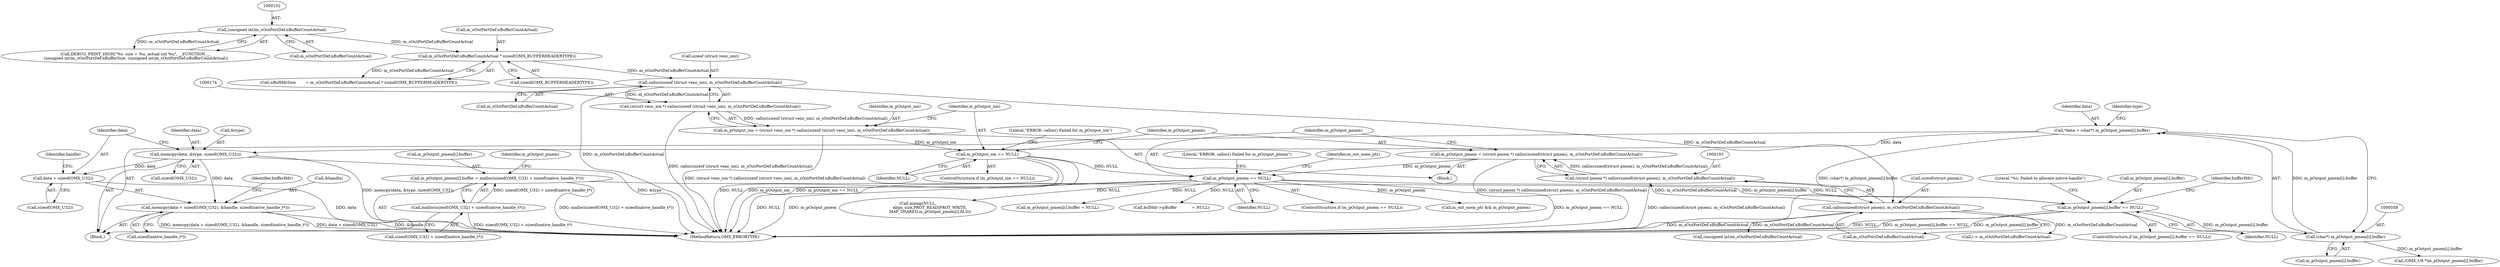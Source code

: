digraph "0_Android_7558d03e6498e970b761aa44fff6b2c659202d95_0@pointer" {
"1000555" [label="(Call,*data = (char*) m_pOutput_pmem[i].buffer)"];
"1000557" [label="(Call,(char*) m_pOutput_pmem[i].buffer)"];
"1000514" [label="(Call,m_pOutput_pmem[i].buffer == NULL)"];
"1000501" [label="(Call,m_pOutput_pmem[i].buffer = malloc(sizeof(OMX_U32) + sizeof(native_handle_t*)))"];
"1000507" [label="(Call,malloc(sizeof(OMX_U32) + sizeof(native_handle_t*)))"];
"1000201" [label="(Call,m_pOutput_pmem == NULL)"];
"1000190" [label="(Call,m_pOutput_pmem = (struct pmem *) calloc(sizeof(struct pmem), m_sOutPortDef.nBufferCountActual))"];
"1000192" [label="(Call,(struct pmem *) calloc(sizeof(struct pmem), m_sOutPortDef.nBufferCountActual))"];
"1000194" [label="(Call,calloc(sizeof(struct pmem), m_sOutPortDef.nBufferCountActual))"];
"1000175" [label="(Call,calloc(sizeof (struct venc_ion), m_sOutPortDef.nBufferCountActual))"];
"1000158" [label="(Call,m_sOutPortDef.nBufferCountActual * sizeof(OMX_BUFFERHEADERTYPE))"];
"1000151" [label="(Call,(unsigned int)m_sOutPortDef.nBufferCountActual)"];
"1000182" [label="(Call,m_pOutput_ion == NULL)"];
"1000171" [label="(Call,m_pOutput_ion = (struct venc_ion *) calloc(sizeof (struct venc_ion), m_sOutPortDef.nBufferCountActual))"];
"1000173" [label="(Call,(struct venc_ion *) calloc(sizeof (struct venc_ion), m_sOutPortDef.nBufferCountActual))"];
"1000568" [label="(Call,memcpy(data, &type, sizeof(OMX_U32)))"];
"1000574" [label="(Call,memcpy(data + sizeof(OMX_U32), &handle, sizeof(native_handle_t*)))"];
"1000575" [label="(Call,data + sizeof(OMX_U32))"];
"1000507" [label="(Call,malloc(sizeof(OMX_U32) + sizeof(native_handle_t*)))"];
"1000520" [label="(Identifier,NULL)"];
"1000138" [label="(Block,)"];
"1000501" [label="(Call,m_pOutput_pmem[i].buffer = malloc(sizeof(OMX_U32) + sizeof(native_handle_t*)))"];
"1000559" [label="(Call,m_pOutput_pmem[i].buffer)"];
"1000197" [label="(Call,m_sOutPortDef.nBufferCountActual)"];
"1000272" [label="(Call,bufHdr->pBuffer            = NULL)"];
"1000158" [label="(Call,m_sOutPortDef.nBufferCountActual * sizeof(OMX_BUFFERHEADERTYPE))"];
"1000191" [label="(Identifier,m_pOutput_pmem)"];
"1000156" [label="(Call,nBufHdrSize        = m_sOutPortDef.nBufferCountActual * sizeof(OMX_BUFFERHEADERTYPE))"];
"1000187" [label="(Literal,\"ERROR: calloc() Failed for m_pOutput_ion\")"];
"1000175" [label="(Call,calloc(sizeof (struct venc_ion), m_sOutPortDef.nBufferCountActual))"];
"1000201" [label="(Call,m_pOutput_pmem == NULL)"];
"1000162" [label="(Call,sizeof(OMX_BUFFERHEADERTYPE))"];
"1000194" [label="(Call,calloc(sizeof(struct pmem), m_sOutPortDef.nBufferCountActual))"];
"1000176" [label="(Call,sizeof (struct venc_ion))"];
"1000500" [label="(Block,)"];
"1000580" [label="(Identifier,handle)"];
"1000517" [label="(Identifier,m_pOutput_pmem)"];
"1000203" [label="(Identifier,NULL)"];
"1000211" [label="(Identifier,m_out_mem_ptr)"];
"1000192" [label="(Call,(struct pmem *) calloc(sizeof(struct pmem), m_sOutPortDef.nBufferCountActual))"];
"1000555" [label="(Call,*data = (char*) m_pOutput_pmem[i].buffer)"];
"1000577" [label="(Call,sizeof(OMX_U32))"];
"1000143" [label="(Call,DEBUG_PRINT_HIGH(\"%s: size = %u, actual cnt %u\", __FUNCTION__,\n (unsigned int)m_sOutPortDef.nBufferSize, (unsigned int)m_sOutPortDef.nBufferCountActual))"];
"1000574" [label="(Call,memcpy(data + sizeof(OMX_U32), &handle, sizeof(native_handle_t*)))"];
"1000514" [label="(Call,m_pOutput_pmem[i].buffer == NULL)"];
"1000200" [label="(ControlStructure,if (m_pOutput_pmem == NULL))"];
"1000556" [label="(Identifier,data)"];
"1000181" [label="(ControlStructure,if (m_pOutput_ion == NULL))"];
"1000502" [label="(Call,m_pOutput_pmem[i].buffer)"];
"1000206" [label="(Literal,\"ERROR: calloc() Failed for m_pOutput_pmem\")"];
"1000159" [label="(Call,m_sOutPortDef.nBufferCountActual)"];
"1000585" [label="(Identifier,bufferHdr)"];
"1000569" [label="(Identifier,data)"];
"1000530" [label="(Identifier,bufferHdr)"];
"1000210" [label="(Call,m_out_mem_ptr && m_pOutput_pmem)"];
"1000576" [label="(Identifier,data)"];
"1000523" [label="(Literal,\"%s: Failed to allocate native-handle\")"];
"1000323" [label="(Call,(unsigned int)m_sOutPortDef.nBufferCountActual)"];
"1000572" [label="(Call,sizeof(OMX_U32))"];
"1000184" [label="(Identifier,NULL)"];
"1000190" [label="(Call,m_pOutput_pmem = (struct pmem *) calloc(sizeof(struct pmem), m_sOutPortDef.nBufferCountActual))"];
"1000182" [label="(Call,m_pOutput_ion == NULL)"];
"1000195" [label="(Call,sizeof(struct pmem))"];
"1000178" [label="(Call,m_sOutPortDef.nBufferCountActual)"];
"1000172" [label="(Identifier,m_pOutput_ion)"];
"1000173" [label="(Call,(struct venc_ion *) calloc(sizeof (struct venc_ion), m_sOutPortDef.nBufferCountActual))"];
"1000568" [label="(Call,memcpy(data, &type, sizeof(OMX_U32)))"];
"1000575" [label="(Call,data + sizeof(OMX_U32))"];
"1000153" [label="(Call,m_sOutPortDef.nBufferCountActual)"];
"1000151" [label="(Call,(unsigned int)m_sOutPortDef.nBufferCountActual)"];
"1000455" [label="(Call,mmap(NULL,\n                    align_size,PROT_READ|PROT_WRITE,\n                    MAP_SHARED,m_pOutput_pmem[i].fd,0))"];
"1000581" [label="(Call,sizeof(native_handle_t*))"];
"1000183" [label="(Identifier,m_pOutput_ion)"];
"1000557" [label="(Call,(char*) m_pOutput_pmem[i].buffer)"];
"1000171" [label="(Call,m_pOutput_ion = (struct venc_ion *) calloc(sizeof (struct venc_ion), m_sOutPortDef.nBufferCountActual))"];
"1000566" [label="(Identifier,type)"];
"1000508" [label="(Call,sizeof(OMX_U32) + sizeof(native_handle_t*))"];
"1000221" [label="(Call,i < m_sOutPortDef.nBufferCountActual)"];
"1000638" [label="(MethodReturn,OMX_ERRORTYPE)"];
"1000436" [label="(Call,m_pOutput_pmem[i].buffer = NULL)"];
"1000513" [label="(ControlStructure,if (m_pOutput_pmem[i].buffer == NULL))"];
"1000594" [label="(Call,(OMX_U8 *)m_pOutput_pmem[i].buffer)"];
"1000515" [label="(Call,m_pOutput_pmem[i].buffer)"];
"1000579" [label="(Call,&handle)"];
"1000570" [label="(Call,&type)"];
"1000202" [label="(Identifier,m_pOutput_pmem)"];
"1000555" -> "1000500"  [label="AST: "];
"1000555" -> "1000557"  [label="CFG: "];
"1000556" -> "1000555"  [label="AST: "];
"1000557" -> "1000555"  [label="AST: "];
"1000566" -> "1000555"  [label="CFG: "];
"1000555" -> "1000638"  [label="DDG: (char*) m_pOutput_pmem[i].buffer"];
"1000557" -> "1000555"  [label="DDG: m_pOutput_pmem[i].buffer"];
"1000555" -> "1000568"  [label="DDG: data"];
"1000557" -> "1000559"  [label="CFG: "];
"1000558" -> "1000557"  [label="AST: "];
"1000559" -> "1000557"  [label="AST: "];
"1000514" -> "1000557"  [label="DDG: m_pOutput_pmem[i].buffer"];
"1000557" -> "1000594"  [label="DDG: m_pOutput_pmem[i].buffer"];
"1000514" -> "1000513"  [label="AST: "];
"1000514" -> "1000520"  [label="CFG: "];
"1000515" -> "1000514"  [label="AST: "];
"1000520" -> "1000514"  [label="AST: "];
"1000523" -> "1000514"  [label="CFG: "];
"1000530" -> "1000514"  [label="CFG: "];
"1000514" -> "1000638"  [label="DDG: NULL"];
"1000514" -> "1000638"  [label="DDG: m_pOutput_pmem[i].buffer == NULL"];
"1000514" -> "1000638"  [label="DDG: m_pOutput_pmem[i].buffer"];
"1000501" -> "1000514"  [label="DDG: m_pOutput_pmem[i].buffer"];
"1000201" -> "1000514"  [label="DDG: NULL"];
"1000501" -> "1000500"  [label="AST: "];
"1000501" -> "1000507"  [label="CFG: "];
"1000502" -> "1000501"  [label="AST: "];
"1000507" -> "1000501"  [label="AST: "];
"1000517" -> "1000501"  [label="CFG: "];
"1000501" -> "1000638"  [label="DDG: malloc(sizeof(OMX_U32) + sizeof(native_handle_t*))"];
"1000507" -> "1000501"  [label="DDG: sizeof(OMX_U32) + sizeof(native_handle_t*)"];
"1000507" -> "1000508"  [label="CFG: "];
"1000508" -> "1000507"  [label="AST: "];
"1000507" -> "1000638"  [label="DDG: sizeof(OMX_U32) + sizeof(native_handle_t*)"];
"1000201" -> "1000200"  [label="AST: "];
"1000201" -> "1000203"  [label="CFG: "];
"1000202" -> "1000201"  [label="AST: "];
"1000203" -> "1000201"  [label="AST: "];
"1000206" -> "1000201"  [label="CFG: "];
"1000211" -> "1000201"  [label="CFG: "];
"1000201" -> "1000638"  [label="DDG: m_pOutput_pmem == NULL"];
"1000201" -> "1000638"  [label="DDG: NULL"];
"1000201" -> "1000638"  [label="DDG: m_pOutput_pmem"];
"1000190" -> "1000201"  [label="DDG: m_pOutput_pmem"];
"1000182" -> "1000201"  [label="DDG: NULL"];
"1000201" -> "1000210"  [label="DDG: m_pOutput_pmem"];
"1000201" -> "1000272"  [label="DDG: NULL"];
"1000201" -> "1000436"  [label="DDG: NULL"];
"1000201" -> "1000455"  [label="DDG: NULL"];
"1000190" -> "1000138"  [label="AST: "];
"1000190" -> "1000192"  [label="CFG: "];
"1000191" -> "1000190"  [label="AST: "];
"1000192" -> "1000190"  [label="AST: "];
"1000202" -> "1000190"  [label="CFG: "];
"1000190" -> "1000638"  [label="DDG: (struct pmem *) calloc(sizeof(struct pmem), m_sOutPortDef.nBufferCountActual)"];
"1000192" -> "1000190"  [label="DDG: calloc(sizeof(struct pmem), m_sOutPortDef.nBufferCountActual)"];
"1000192" -> "1000194"  [label="CFG: "];
"1000193" -> "1000192"  [label="AST: "];
"1000194" -> "1000192"  [label="AST: "];
"1000192" -> "1000638"  [label="DDG: calloc(sizeof(struct pmem), m_sOutPortDef.nBufferCountActual)"];
"1000194" -> "1000192"  [label="DDG: m_sOutPortDef.nBufferCountActual"];
"1000194" -> "1000197"  [label="CFG: "];
"1000195" -> "1000194"  [label="AST: "];
"1000197" -> "1000194"  [label="AST: "];
"1000194" -> "1000638"  [label="DDG: m_sOutPortDef.nBufferCountActual"];
"1000175" -> "1000194"  [label="DDG: m_sOutPortDef.nBufferCountActual"];
"1000194" -> "1000221"  [label="DDG: m_sOutPortDef.nBufferCountActual"];
"1000194" -> "1000323"  [label="DDG: m_sOutPortDef.nBufferCountActual"];
"1000175" -> "1000173"  [label="AST: "];
"1000175" -> "1000178"  [label="CFG: "];
"1000176" -> "1000175"  [label="AST: "];
"1000178" -> "1000175"  [label="AST: "];
"1000173" -> "1000175"  [label="CFG: "];
"1000175" -> "1000638"  [label="DDG: m_sOutPortDef.nBufferCountActual"];
"1000175" -> "1000173"  [label="DDG: m_sOutPortDef.nBufferCountActual"];
"1000158" -> "1000175"  [label="DDG: m_sOutPortDef.nBufferCountActual"];
"1000158" -> "1000156"  [label="AST: "];
"1000158" -> "1000162"  [label="CFG: "];
"1000159" -> "1000158"  [label="AST: "];
"1000162" -> "1000158"  [label="AST: "];
"1000156" -> "1000158"  [label="CFG: "];
"1000158" -> "1000156"  [label="DDG: m_sOutPortDef.nBufferCountActual"];
"1000151" -> "1000158"  [label="DDG: m_sOutPortDef.nBufferCountActual"];
"1000151" -> "1000143"  [label="AST: "];
"1000151" -> "1000153"  [label="CFG: "];
"1000152" -> "1000151"  [label="AST: "];
"1000153" -> "1000151"  [label="AST: "];
"1000143" -> "1000151"  [label="CFG: "];
"1000151" -> "1000143"  [label="DDG: m_sOutPortDef.nBufferCountActual"];
"1000182" -> "1000181"  [label="AST: "];
"1000182" -> "1000184"  [label="CFG: "];
"1000183" -> "1000182"  [label="AST: "];
"1000184" -> "1000182"  [label="AST: "];
"1000187" -> "1000182"  [label="CFG: "];
"1000191" -> "1000182"  [label="CFG: "];
"1000182" -> "1000638"  [label="DDG: m_pOutput_ion == NULL"];
"1000182" -> "1000638"  [label="DDG: NULL"];
"1000182" -> "1000638"  [label="DDG: m_pOutput_ion"];
"1000171" -> "1000182"  [label="DDG: m_pOutput_ion"];
"1000171" -> "1000138"  [label="AST: "];
"1000171" -> "1000173"  [label="CFG: "];
"1000172" -> "1000171"  [label="AST: "];
"1000173" -> "1000171"  [label="AST: "];
"1000183" -> "1000171"  [label="CFG: "];
"1000171" -> "1000638"  [label="DDG: (struct venc_ion *) calloc(sizeof (struct venc_ion), m_sOutPortDef.nBufferCountActual)"];
"1000173" -> "1000171"  [label="DDG: calloc(sizeof (struct venc_ion), m_sOutPortDef.nBufferCountActual)"];
"1000174" -> "1000173"  [label="AST: "];
"1000173" -> "1000638"  [label="DDG: calloc(sizeof (struct venc_ion), m_sOutPortDef.nBufferCountActual)"];
"1000568" -> "1000500"  [label="AST: "];
"1000568" -> "1000572"  [label="CFG: "];
"1000569" -> "1000568"  [label="AST: "];
"1000570" -> "1000568"  [label="AST: "];
"1000572" -> "1000568"  [label="AST: "];
"1000576" -> "1000568"  [label="CFG: "];
"1000568" -> "1000638"  [label="DDG: memcpy(data, &type, sizeof(OMX_U32))"];
"1000568" -> "1000638"  [label="DDG: &type"];
"1000568" -> "1000574"  [label="DDG: data"];
"1000568" -> "1000575"  [label="DDG: data"];
"1000574" -> "1000500"  [label="AST: "];
"1000574" -> "1000581"  [label="CFG: "];
"1000575" -> "1000574"  [label="AST: "];
"1000579" -> "1000574"  [label="AST: "];
"1000581" -> "1000574"  [label="AST: "];
"1000585" -> "1000574"  [label="CFG: "];
"1000574" -> "1000638"  [label="DDG: data + sizeof(OMX_U32)"];
"1000574" -> "1000638"  [label="DDG: &handle"];
"1000574" -> "1000638"  [label="DDG: memcpy(data + sizeof(OMX_U32), &handle, sizeof(native_handle_t*))"];
"1000575" -> "1000577"  [label="CFG: "];
"1000576" -> "1000575"  [label="AST: "];
"1000577" -> "1000575"  [label="AST: "];
"1000580" -> "1000575"  [label="CFG: "];
"1000575" -> "1000638"  [label="DDG: data"];
}
